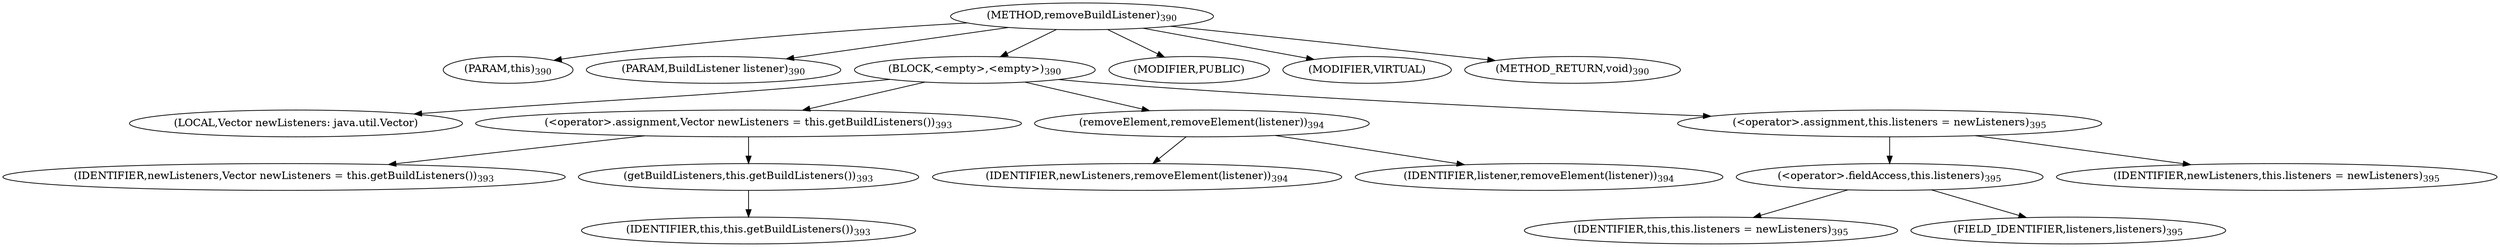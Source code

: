 digraph "removeBuildListener" {  
"719" [label = <(METHOD,removeBuildListener)<SUB>390</SUB>> ]
"24" [label = <(PARAM,this)<SUB>390</SUB>> ]
"720" [label = <(PARAM,BuildListener listener)<SUB>390</SUB>> ]
"721" [label = <(BLOCK,&lt;empty&gt;,&lt;empty&gt;)<SUB>390</SUB>> ]
"722" [label = <(LOCAL,Vector newListeners: java.util.Vector)> ]
"723" [label = <(&lt;operator&gt;.assignment,Vector newListeners = this.getBuildListeners())<SUB>393</SUB>> ]
"724" [label = <(IDENTIFIER,newListeners,Vector newListeners = this.getBuildListeners())<SUB>393</SUB>> ]
"725" [label = <(getBuildListeners,this.getBuildListeners())<SUB>393</SUB>> ]
"23" [label = <(IDENTIFIER,this,this.getBuildListeners())<SUB>393</SUB>> ]
"726" [label = <(removeElement,removeElement(listener))<SUB>394</SUB>> ]
"727" [label = <(IDENTIFIER,newListeners,removeElement(listener))<SUB>394</SUB>> ]
"728" [label = <(IDENTIFIER,listener,removeElement(listener))<SUB>394</SUB>> ]
"729" [label = <(&lt;operator&gt;.assignment,this.listeners = newListeners)<SUB>395</SUB>> ]
"730" [label = <(&lt;operator&gt;.fieldAccess,this.listeners)<SUB>395</SUB>> ]
"731" [label = <(IDENTIFIER,this,this.listeners = newListeners)<SUB>395</SUB>> ]
"732" [label = <(FIELD_IDENTIFIER,listeners,listeners)<SUB>395</SUB>> ]
"733" [label = <(IDENTIFIER,newListeners,this.listeners = newListeners)<SUB>395</SUB>> ]
"734" [label = <(MODIFIER,PUBLIC)> ]
"735" [label = <(MODIFIER,VIRTUAL)> ]
"736" [label = <(METHOD_RETURN,void)<SUB>390</SUB>> ]
  "719" -> "24" 
  "719" -> "720" 
  "719" -> "721" 
  "719" -> "734" 
  "719" -> "735" 
  "719" -> "736" 
  "721" -> "722" 
  "721" -> "723" 
  "721" -> "726" 
  "721" -> "729" 
  "723" -> "724" 
  "723" -> "725" 
  "725" -> "23" 
  "726" -> "727" 
  "726" -> "728" 
  "729" -> "730" 
  "729" -> "733" 
  "730" -> "731" 
  "730" -> "732" 
}

